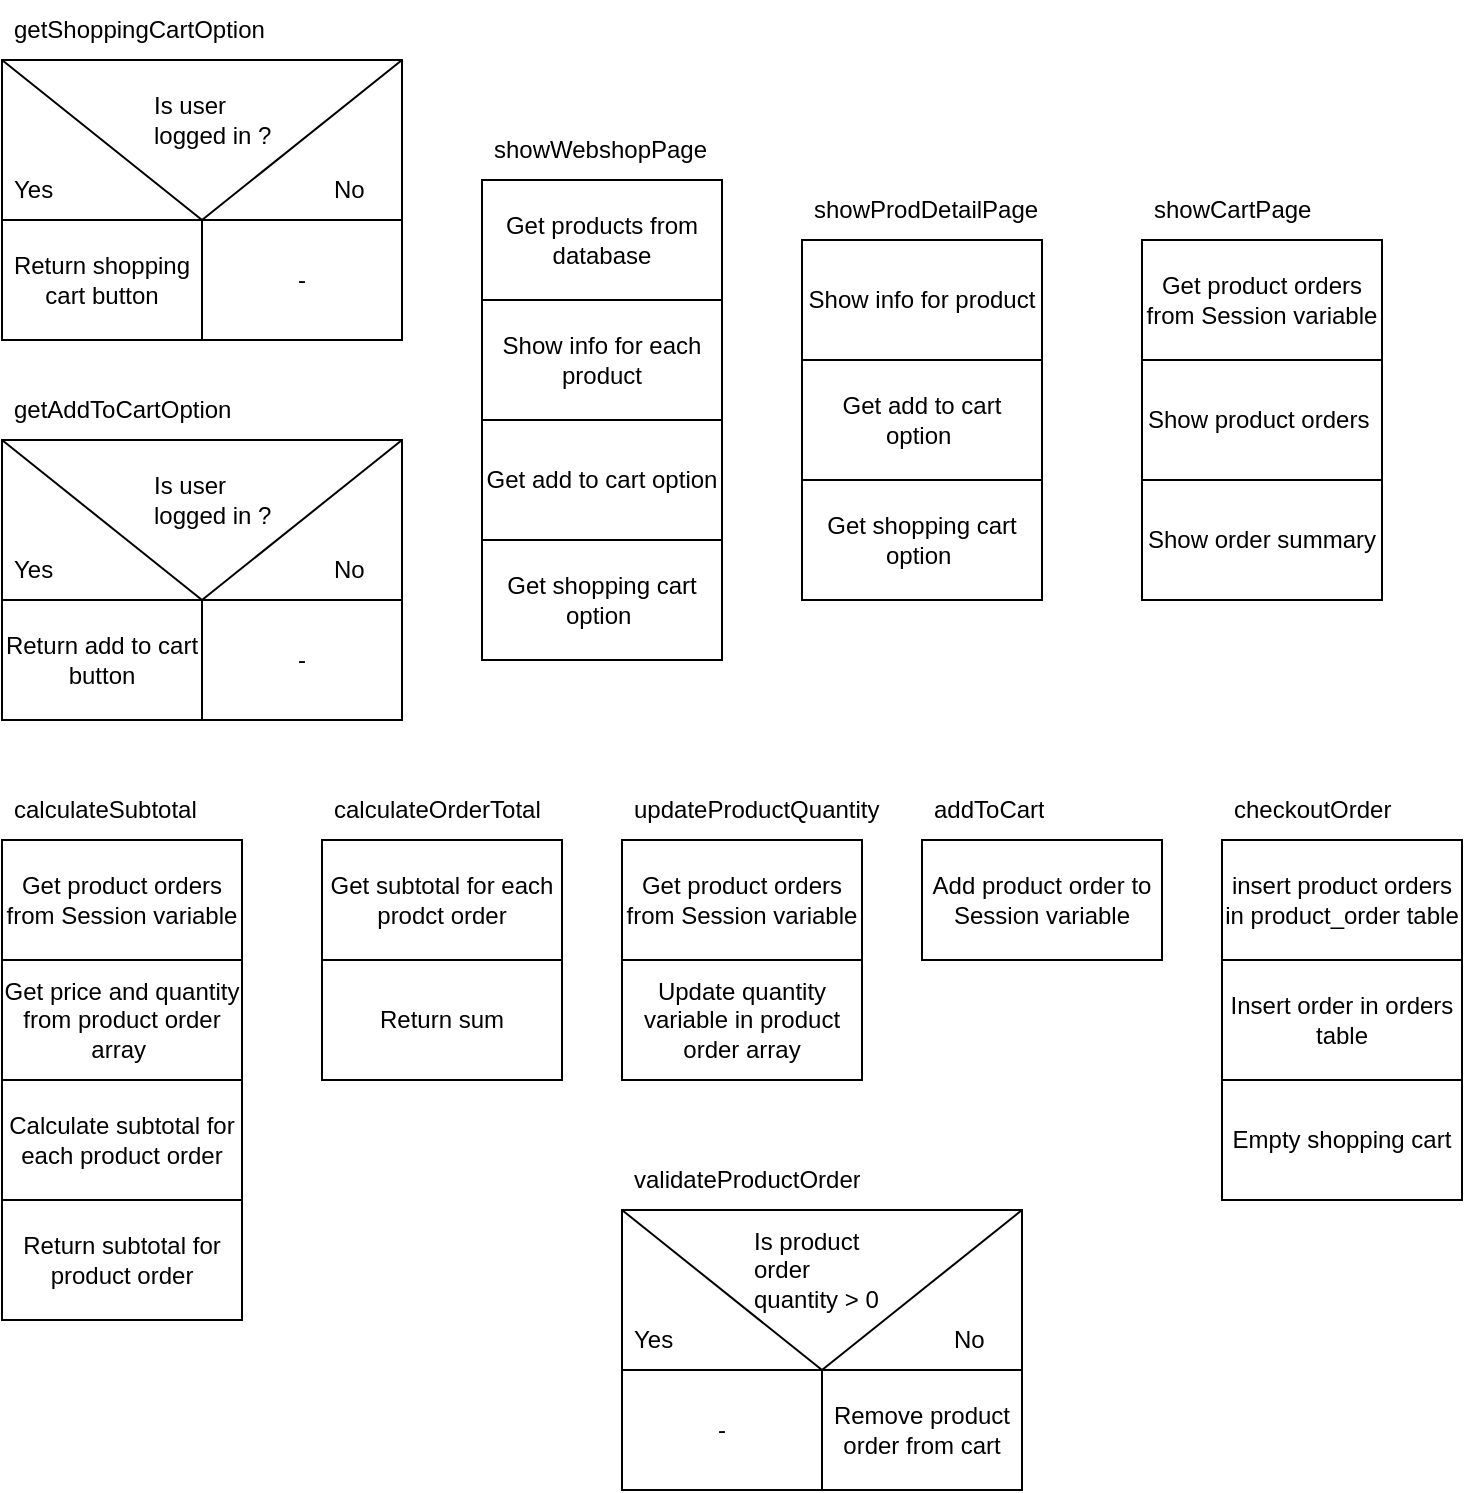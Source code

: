 <mxfile>
    <diagram id="LmtuP0N-nXvzAbWiGB0z" name="Page-1">
        <mxGraphModel dx="1553" dy="829" grid="1" gridSize="10" guides="1" tooltips="1" connect="1" arrows="1" fold="1" page="1" pageScale="1" pageWidth="827" pageHeight="1169" math="0" shadow="0">
            <root>
                <mxCell id="0"/>
                <mxCell id="1" parent="0"/>
                <mxCell id="25" value="" style="group" vertex="1" connectable="0" parent="1">
                    <mxGeometry x="30" y="230" width="200" height="140" as="geometry"/>
                </mxCell>
                <mxCell id="15" value="" style="rounded=0;whiteSpace=wrap;html=1;" vertex="1" parent="25">
                    <mxGeometry width="200" height="80" as="geometry"/>
                </mxCell>
                <mxCell id="17" value="" style="endArrow=none;html=1;entryX=1;entryY=0;entryDx=0;entryDy=0;" edge="1" parent="25" target="15">
                    <mxGeometry width="50" height="50" relative="1" as="geometry">
                        <mxPoint x="100" y="80" as="sourcePoint"/>
                        <mxPoint x="160" y="15" as="targetPoint"/>
                    </mxGeometry>
                </mxCell>
                <mxCell id="18" value="" style="endArrow=none;html=1;entryX=0;entryY=0;entryDx=0;entryDy=0;exitX=0.5;exitY=1;exitDx=0;exitDy=0;" edge="1" parent="25" source="15" target="15">
                    <mxGeometry width="50" height="50" relative="1" as="geometry">
                        <mxPoint x="50" y="65" as="sourcePoint"/>
                        <mxPoint x="100" y="15" as="targetPoint"/>
                    </mxGeometry>
                </mxCell>
                <mxCell id="19" value="Return add to cart button" style="rounded=0;whiteSpace=wrap;html=1;" vertex="1" parent="25">
                    <mxGeometry y="80" width="100" height="60" as="geometry"/>
                </mxCell>
                <mxCell id="20" value="-" style="rounded=0;whiteSpace=wrap;html=1;" vertex="1" parent="25">
                    <mxGeometry x="100" y="80" width="100" height="60" as="geometry"/>
                </mxCell>
                <mxCell id="21" value="Yes" style="text;strokeColor=none;fillColor=none;align=left;verticalAlign=middle;spacingLeft=4;spacingRight=4;overflow=hidden;points=[[0,0.5],[1,0.5]];portConstraint=eastwest;rotatable=0;whiteSpace=wrap;html=1;" vertex="1" parent="25">
                    <mxGeometry y="50" width="80" height="30" as="geometry"/>
                </mxCell>
                <mxCell id="22" value="No" style="text;strokeColor=none;fillColor=none;align=left;verticalAlign=middle;spacingLeft=4;spacingRight=4;overflow=hidden;points=[[0,0.5],[1,0.5]];portConstraint=eastwest;rotatable=0;whiteSpace=wrap;html=1;" vertex="1" parent="25">
                    <mxGeometry x="160" y="50" width="40" height="30" as="geometry"/>
                </mxCell>
                <mxCell id="23" value="Is user logged in ?" style="text;strokeColor=none;fillColor=none;align=left;verticalAlign=middle;spacingLeft=4;spacingRight=4;overflow=hidden;points=[[0,0.5],[1,0.5]];portConstraint=eastwest;rotatable=0;whiteSpace=wrap;html=1;" vertex="1" parent="25">
                    <mxGeometry x="70" y="10" width="80" height="40" as="geometry"/>
                </mxCell>
                <mxCell id="28" value="" style="group" vertex="1" connectable="0" parent="1">
                    <mxGeometry x="270" y="70" width="120" height="210" as="geometry"/>
                </mxCell>
                <mxCell id="3" value="Show info for each product" style="rounded=0;whiteSpace=wrap;html=1;" vertex="1" parent="28">
                    <mxGeometry y="90" width="120" height="60" as="geometry"/>
                </mxCell>
                <mxCell id="6" value="Get products from database" style="rounded=0;whiteSpace=wrap;html=1;" vertex="1" parent="28">
                    <mxGeometry y="30" width="120" height="60" as="geometry"/>
                </mxCell>
                <mxCell id="26" value="Get add to cart option" style="rounded=0;whiteSpace=wrap;html=1;" vertex="1" parent="28">
                    <mxGeometry y="150" width="120" height="60" as="geometry"/>
                </mxCell>
                <mxCell id="27" value="showWebshopPage" style="text;strokeColor=none;fillColor=none;align=left;verticalAlign=middle;spacingLeft=4;spacingRight=4;overflow=hidden;points=[[0,0.5],[1,0.5]];portConstraint=eastwest;rotatable=0;whiteSpace=wrap;html=1;" vertex="1" parent="28">
                    <mxGeometry width="120" height="30" as="geometry"/>
                </mxCell>
                <mxCell id="29" value="" style="group" vertex="1" connectable="0" parent="1">
                    <mxGeometry x="430" y="100" width="130" height="210" as="geometry"/>
                </mxCell>
                <mxCell id="31" value="Show info for product" style="rounded=0;whiteSpace=wrap;html=1;" vertex="1" parent="29">
                    <mxGeometry y="30" width="120" height="60" as="geometry"/>
                </mxCell>
                <mxCell id="32" value="Get add to cart option&amp;nbsp;" style="rounded=0;whiteSpace=wrap;html=1;" vertex="1" parent="29">
                    <mxGeometry y="90" width="120" height="60" as="geometry"/>
                </mxCell>
                <mxCell id="33" value="showProdDetailPage" style="text;strokeColor=none;fillColor=none;align=left;verticalAlign=middle;spacingLeft=4;spacingRight=4;overflow=hidden;points=[[0,0.5],[1,0.5]];portConstraint=eastwest;rotatable=0;whiteSpace=wrap;html=1;" vertex="1" parent="29">
                    <mxGeometry width="130" height="30" as="geometry"/>
                </mxCell>
                <mxCell id="70" value="Get shopping cart option&amp;nbsp;" style="rounded=0;whiteSpace=wrap;html=1;" vertex="1" parent="29">
                    <mxGeometry y="150" width="120" height="60" as="geometry"/>
                </mxCell>
                <mxCell id="34" value="getAddToCartOption" style="text;strokeColor=none;fillColor=none;align=left;verticalAlign=middle;spacingLeft=4;spacingRight=4;overflow=hidden;points=[[0,0.5],[1,0.5]];portConstraint=eastwest;rotatable=0;whiteSpace=wrap;html=1;" vertex="1" parent="1">
                    <mxGeometry x="30" y="200" width="200" height="30" as="geometry"/>
                </mxCell>
                <mxCell id="46" value="Get shopping cart option&amp;nbsp;" style="rounded=0;whiteSpace=wrap;html=1;" vertex="1" parent="1">
                    <mxGeometry x="270" y="280" width="120" height="60" as="geometry"/>
                </mxCell>
                <mxCell id="47" value="" style="group" vertex="1" connectable="0" parent="1">
                    <mxGeometry x="30" y="40" width="200" height="140" as="geometry"/>
                </mxCell>
                <mxCell id="48" value="" style="rounded=0;whiteSpace=wrap;html=1;" vertex="1" parent="47">
                    <mxGeometry width="200" height="80" as="geometry"/>
                </mxCell>
                <mxCell id="49" value="" style="endArrow=none;html=1;entryX=1;entryY=0;entryDx=0;entryDy=0;" edge="1" parent="47" target="48">
                    <mxGeometry width="50" height="50" relative="1" as="geometry">
                        <mxPoint x="100" y="80" as="sourcePoint"/>
                        <mxPoint x="160" y="15" as="targetPoint"/>
                    </mxGeometry>
                </mxCell>
                <mxCell id="50" value="" style="endArrow=none;html=1;entryX=0;entryY=0;entryDx=0;entryDy=0;exitX=0.5;exitY=1;exitDx=0;exitDy=0;" edge="1" parent="47" source="48" target="48">
                    <mxGeometry width="50" height="50" relative="1" as="geometry">
                        <mxPoint x="50" y="65" as="sourcePoint"/>
                        <mxPoint x="100" y="15" as="targetPoint"/>
                    </mxGeometry>
                </mxCell>
                <mxCell id="51" value="Return shopping cart button" style="rounded=0;whiteSpace=wrap;html=1;" vertex="1" parent="47">
                    <mxGeometry y="80" width="100" height="60" as="geometry"/>
                </mxCell>
                <mxCell id="52" value="-" style="rounded=0;whiteSpace=wrap;html=1;" vertex="1" parent="47">
                    <mxGeometry x="100" y="80" width="100" height="60" as="geometry"/>
                </mxCell>
                <mxCell id="53" value="Yes" style="text;strokeColor=none;fillColor=none;align=left;verticalAlign=middle;spacingLeft=4;spacingRight=4;overflow=hidden;points=[[0,0.5],[1,0.5]];portConstraint=eastwest;rotatable=0;whiteSpace=wrap;html=1;" vertex="1" parent="47">
                    <mxGeometry y="50" width="80" height="30" as="geometry"/>
                </mxCell>
                <mxCell id="54" value="No" style="text;strokeColor=none;fillColor=none;align=left;verticalAlign=middle;spacingLeft=4;spacingRight=4;overflow=hidden;points=[[0,0.5],[1,0.5]];portConstraint=eastwest;rotatable=0;whiteSpace=wrap;html=1;" vertex="1" parent="47">
                    <mxGeometry x="160" y="50" width="40" height="30" as="geometry"/>
                </mxCell>
                <mxCell id="55" value="Is user logged in ?" style="text;strokeColor=none;fillColor=none;align=left;verticalAlign=middle;spacingLeft=4;spacingRight=4;overflow=hidden;points=[[0,0.5],[1,0.5]];portConstraint=eastwest;rotatable=0;whiteSpace=wrap;html=1;" vertex="1" parent="47">
                    <mxGeometry x="70" y="10" width="80" height="40" as="geometry"/>
                </mxCell>
                <mxCell id="56" value="getShoppingCartOption" style="text;strokeColor=none;fillColor=none;align=left;verticalAlign=middle;spacingLeft=4;spacingRight=4;overflow=hidden;points=[[0,0.5],[1,0.5]];portConstraint=eastwest;rotatable=0;whiteSpace=wrap;html=1;" vertex="1" parent="1">
                    <mxGeometry x="30" y="10" width="200" height="30" as="geometry"/>
                </mxCell>
                <mxCell id="67" value="calculateSubtotal" style="text;strokeColor=none;fillColor=none;align=left;verticalAlign=middle;spacingLeft=4;spacingRight=4;overflow=hidden;points=[[0,0.5],[1,0.5]];portConstraint=eastwest;rotatable=0;whiteSpace=wrap;html=1;" vertex="1" parent="1">
                    <mxGeometry x="30" y="400" width="200" height="30" as="geometry"/>
                </mxCell>
                <mxCell id="68" value="Get product orders from Session variable" style="rounded=0;whiteSpace=wrap;html=1;" vertex="1" parent="1">
                    <mxGeometry x="30" y="430" width="120" height="60" as="geometry"/>
                </mxCell>
                <mxCell id="69" value="Calculate subtotal for each product order" style="rounded=0;whiteSpace=wrap;html=1;" vertex="1" parent="1">
                    <mxGeometry x="30" y="550" width="120" height="60" as="geometry"/>
                </mxCell>
                <mxCell id="75" value="updateProductQuantity" style="text;strokeColor=none;fillColor=none;align=left;verticalAlign=middle;spacingLeft=4;spacingRight=4;overflow=hidden;points=[[0,0.5],[1,0.5]];portConstraint=eastwest;rotatable=0;whiteSpace=wrap;html=1;" vertex="1" parent="1">
                    <mxGeometry x="340" y="400" width="140" height="30" as="geometry"/>
                </mxCell>
                <mxCell id="76" value="Get product orders from Session variable" style="rounded=0;whiteSpace=wrap;html=1;" vertex="1" parent="1">
                    <mxGeometry x="340" y="430" width="120" height="60" as="geometry"/>
                </mxCell>
                <mxCell id="77" value="Update quantity variable in product order array" style="rounded=0;whiteSpace=wrap;html=1;" vertex="1" parent="1">
                    <mxGeometry x="340" y="490" width="120" height="60" as="geometry"/>
                </mxCell>
                <mxCell id="79" value="Return subtotal for product order" style="rounded=0;whiteSpace=wrap;html=1;" vertex="1" parent="1">
                    <mxGeometry x="30" y="610" width="120" height="60" as="geometry"/>
                </mxCell>
                <mxCell id="83" value="calculateOrderTotal" style="text;strokeColor=none;fillColor=none;align=left;verticalAlign=middle;spacingLeft=4;spacingRight=4;overflow=hidden;points=[[0,0.5],[1,0.5]];portConstraint=eastwest;rotatable=0;whiteSpace=wrap;html=1;" vertex="1" parent="1">
                    <mxGeometry x="190" y="400" width="200" height="30" as="geometry"/>
                </mxCell>
                <mxCell id="84" value="Get subtotal for each prodct order" style="rounded=0;whiteSpace=wrap;html=1;" vertex="1" parent="1">
                    <mxGeometry x="190" y="430" width="120" height="60" as="geometry"/>
                </mxCell>
                <mxCell id="85" value="Return sum" style="rounded=0;whiteSpace=wrap;html=1;" vertex="1" parent="1">
                    <mxGeometry x="190" y="490" width="120" height="60" as="geometry"/>
                </mxCell>
                <mxCell id="87" value="Get price and quantity from product order array&amp;nbsp;" style="rounded=0;whiteSpace=wrap;html=1;" vertex="1" parent="1">
                    <mxGeometry x="30" y="490" width="120" height="60" as="geometry"/>
                </mxCell>
                <mxCell id="40" value="Get product orders from Session variable" style="rounded=0;whiteSpace=wrap;html=1;" vertex="1" parent="1">
                    <mxGeometry x="600" y="130" width="120" height="60" as="geometry"/>
                </mxCell>
                <mxCell id="41" value="Show product orders&amp;nbsp;" style="rounded=0;whiteSpace=wrap;html=1;" vertex="1" parent="1">
                    <mxGeometry x="600" y="190" width="120" height="60" as="geometry"/>
                </mxCell>
                <mxCell id="42" value="showCartPage" style="text;strokeColor=none;fillColor=none;align=left;verticalAlign=middle;spacingLeft=4;spacingRight=4;overflow=hidden;points=[[0,0.5],[1,0.5]];portConstraint=eastwest;rotatable=0;whiteSpace=wrap;html=1;" vertex="1" parent="1">
                    <mxGeometry x="600" y="100" width="120" height="30" as="geometry"/>
                </mxCell>
                <mxCell id="57" value="Show order summary" style="rounded=0;whiteSpace=wrap;html=1;" vertex="1" parent="1">
                    <mxGeometry x="600" y="250" width="120" height="60" as="geometry"/>
                </mxCell>
                <mxCell id="37" value="Add product order to Session variable" style="rounded=0;whiteSpace=wrap;html=1;" vertex="1" parent="1">
                    <mxGeometry x="490" y="430" width="120" height="60" as="geometry"/>
                </mxCell>
                <mxCell id="39" value="addToCart" style="text;strokeColor=none;fillColor=none;align=left;verticalAlign=middle;spacingLeft=4;spacingRight=4;overflow=hidden;points=[[0,0.5],[1,0.5]];portConstraint=eastwest;rotatable=0;whiteSpace=wrap;html=1;" vertex="1" parent="1">
                    <mxGeometry x="490" y="400" width="120" height="30" as="geometry"/>
                </mxCell>
                <mxCell id="88" value="insert product orders in product_order table" style="rounded=0;whiteSpace=wrap;html=1;" vertex="1" parent="1">
                    <mxGeometry x="640" y="430" width="120" height="60" as="geometry"/>
                </mxCell>
                <mxCell id="89" value="checkoutOrder" style="text;strokeColor=none;fillColor=none;align=left;verticalAlign=middle;spacingLeft=4;spacingRight=4;overflow=hidden;points=[[0,0.5],[1,0.5]];portConstraint=eastwest;rotatable=0;whiteSpace=wrap;html=1;" vertex="1" parent="1">
                    <mxGeometry x="640" y="400" width="120" height="30" as="geometry"/>
                </mxCell>
                <mxCell id="90" value="Insert order in orders table" style="rounded=0;whiteSpace=wrap;html=1;" vertex="1" parent="1">
                    <mxGeometry x="640" y="490" width="120" height="60" as="geometry"/>
                </mxCell>
                <mxCell id="91" value="Empty shopping cart" style="rounded=0;whiteSpace=wrap;html=1;" vertex="1" parent="1">
                    <mxGeometry x="640" y="550" width="120" height="60" as="geometry"/>
                </mxCell>
                <mxCell id="92" value="" style="group" vertex="1" connectable="0" parent="1">
                    <mxGeometry x="340" y="615" width="200" height="140" as="geometry"/>
                </mxCell>
                <mxCell id="93" value="" style="rounded=0;whiteSpace=wrap;html=1;" vertex="1" parent="92">
                    <mxGeometry width="200" height="80" as="geometry"/>
                </mxCell>
                <mxCell id="94" value="" style="endArrow=none;html=1;entryX=1;entryY=0;entryDx=0;entryDy=0;" edge="1" parent="92" target="93">
                    <mxGeometry width="50" height="50" relative="1" as="geometry">
                        <mxPoint x="100" y="80" as="sourcePoint"/>
                        <mxPoint x="160" y="15" as="targetPoint"/>
                    </mxGeometry>
                </mxCell>
                <mxCell id="95" value="" style="endArrow=none;html=1;entryX=0;entryY=0;entryDx=0;entryDy=0;exitX=0.5;exitY=1;exitDx=0;exitDy=0;" edge="1" parent="92" source="93" target="93">
                    <mxGeometry width="50" height="50" relative="1" as="geometry">
                        <mxPoint x="50" y="65" as="sourcePoint"/>
                        <mxPoint x="100" y="15" as="targetPoint"/>
                    </mxGeometry>
                </mxCell>
                <mxCell id="96" value="-" style="rounded=0;whiteSpace=wrap;html=1;" vertex="1" parent="92">
                    <mxGeometry y="80" width="100" height="60" as="geometry"/>
                </mxCell>
                <mxCell id="97" value="Remove product order from cart" style="rounded=0;whiteSpace=wrap;html=1;" vertex="1" parent="92">
                    <mxGeometry x="100" y="80" width="100" height="60" as="geometry"/>
                </mxCell>
                <mxCell id="98" value="Yes" style="text;strokeColor=none;fillColor=none;align=left;verticalAlign=middle;spacingLeft=4;spacingRight=4;overflow=hidden;points=[[0,0.5],[1,0.5]];portConstraint=eastwest;rotatable=0;whiteSpace=wrap;html=1;" vertex="1" parent="92">
                    <mxGeometry y="50" width="80" height="30" as="geometry"/>
                </mxCell>
                <mxCell id="99" value="No" style="text;strokeColor=none;fillColor=none;align=left;verticalAlign=middle;spacingLeft=4;spacingRight=4;overflow=hidden;points=[[0,0.5],[1,0.5]];portConstraint=eastwest;rotatable=0;whiteSpace=wrap;html=1;" vertex="1" parent="92">
                    <mxGeometry x="160" y="50" width="40" height="30" as="geometry"/>
                </mxCell>
                <mxCell id="100" value="Is product order quantity &amp;gt; 0" style="text;strokeColor=none;fillColor=none;align=left;verticalAlign=middle;spacingLeft=4;spacingRight=4;overflow=hidden;points=[[0,0.5],[1,0.5]];portConstraint=eastwest;rotatable=0;whiteSpace=wrap;html=1;" vertex="1" parent="92">
                    <mxGeometry x="60" width="80" height="60" as="geometry"/>
                </mxCell>
                <mxCell id="101" value="validateProductOrder" style="text;strokeColor=none;fillColor=none;align=left;verticalAlign=middle;spacingLeft=4;spacingRight=4;overflow=hidden;points=[[0,0.5],[1,0.5]];portConstraint=eastwest;rotatable=0;whiteSpace=wrap;html=1;" vertex="1" parent="1">
                    <mxGeometry x="340" y="585" width="200" height="30" as="geometry"/>
                </mxCell>
            </root>
        </mxGraphModel>
    </diagram>
</mxfile>
